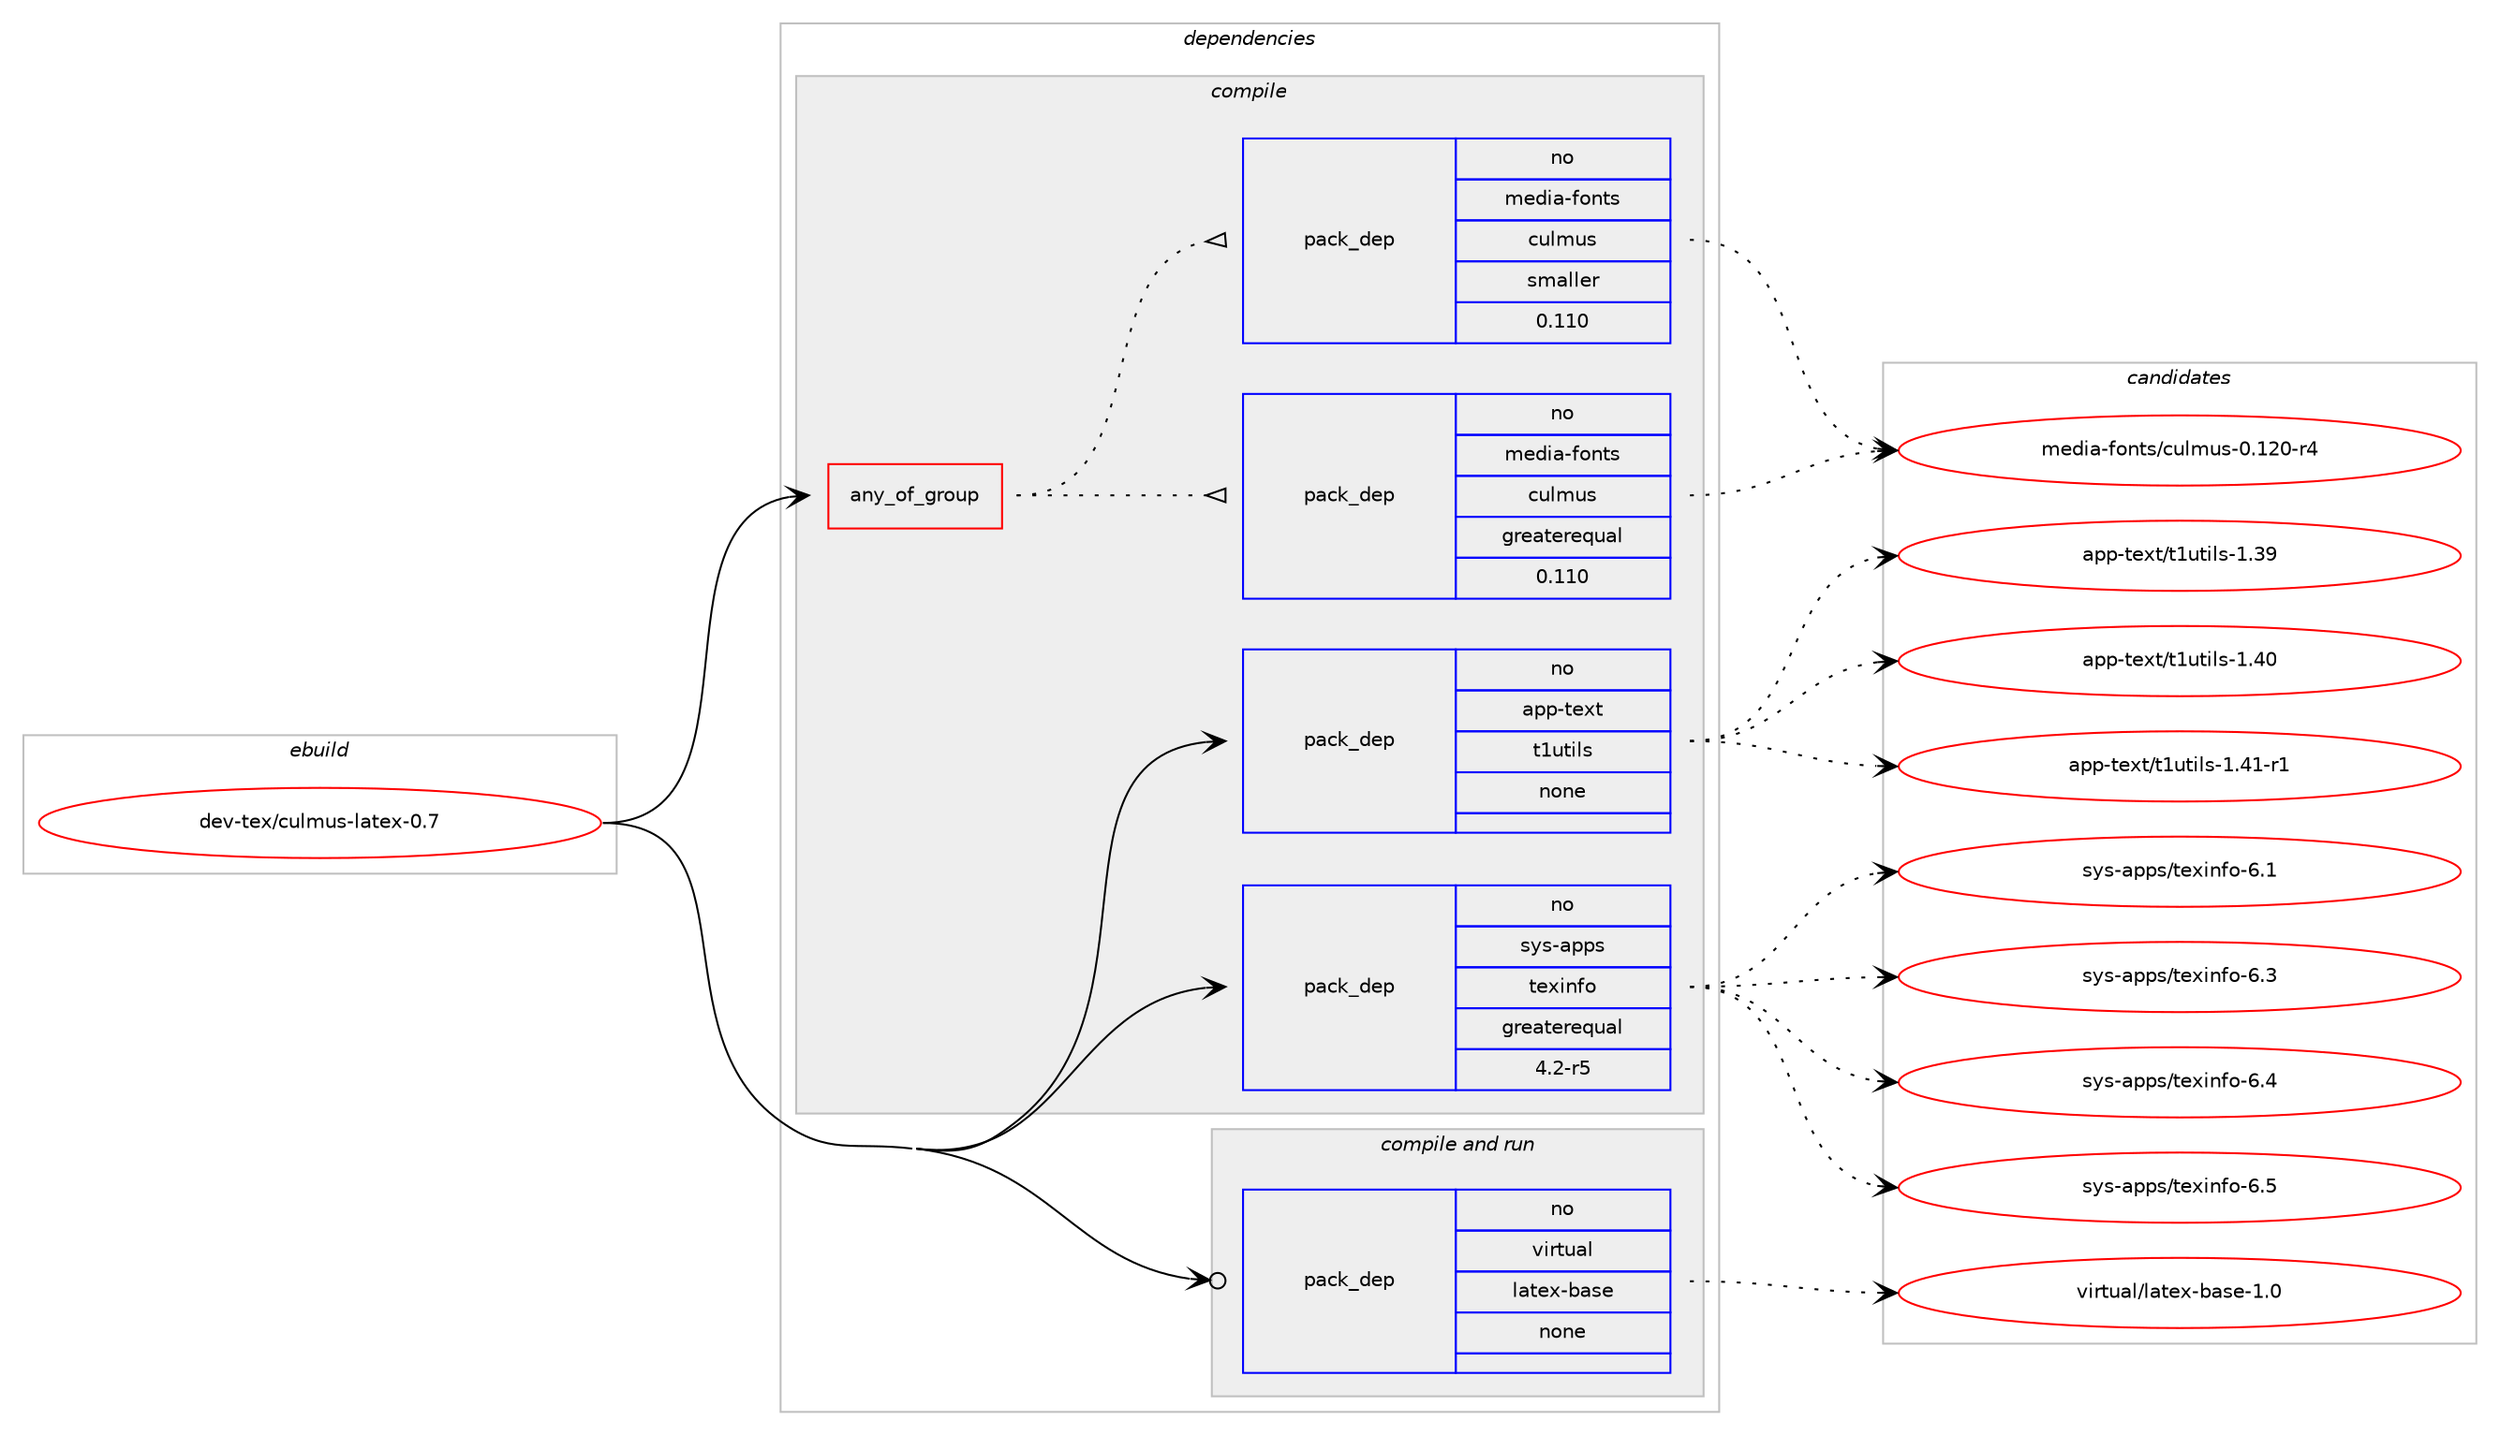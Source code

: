 digraph prolog {

# *************
# Graph options
# *************

newrank=true;
concentrate=true;
compound=true;
graph [rankdir=LR,fontname=Helvetica,fontsize=10,ranksep=1.5];#, ranksep=2.5, nodesep=0.2];
edge  [arrowhead=vee];
node  [fontname=Helvetica,fontsize=10];

# **********
# The ebuild
# **********

subgraph cluster_leftcol {
color=gray;
rank=same;
label=<<i>ebuild</i>>;
id [label="dev-tex/culmus-latex-0.7", color=red, width=4, href="../dev-tex/culmus-latex-0.7.svg"];
}

# ****************
# The dependencies
# ****************

subgraph cluster_midcol {
color=gray;
label=<<i>dependencies</i>>;
subgraph cluster_compile {
fillcolor="#eeeeee";
style=filled;
label=<<i>compile</i>>;
subgraph any4119 {
dependency279682 [label=<<TABLE BORDER="0" CELLBORDER="1" CELLSPACING="0" CELLPADDING="4"><TR><TD CELLPADDING="10">any_of_group</TD></TR></TABLE>>, shape=none, color=red];subgraph pack198377 {
dependency279683 [label=<<TABLE BORDER="0" CELLBORDER="1" CELLSPACING="0" CELLPADDING="4" WIDTH="220"><TR><TD ROWSPAN="6" CELLPADDING="30">pack_dep</TD></TR><TR><TD WIDTH="110">no</TD></TR><TR><TD>media-fonts</TD></TR><TR><TD>culmus</TD></TR><TR><TD>greaterequal</TD></TR><TR><TD>0.110</TD></TR></TABLE>>, shape=none, color=blue];
}
dependency279682:e -> dependency279683:w [weight=20,style="dotted",arrowhead="oinv"];
subgraph pack198378 {
dependency279684 [label=<<TABLE BORDER="0" CELLBORDER="1" CELLSPACING="0" CELLPADDING="4" WIDTH="220"><TR><TD ROWSPAN="6" CELLPADDING="30">pack_dep</TD></TR><TR><TD WIDTH="110">no</TD></TR><TR><TD>media-fonts</TD></TR><TR><TD>culmus</TD></TR><TR><TD>smaller</TD></TR><TR><TD>0.110</TD></TR></TABLE>>, shape=none, color=blue];
}
dependency279682:e -> dependency279684:w [weight=20,style="dotted",arrowhead="oinv"];
}
id:e -> dependency279682:w [weight=20,style="solid",arrowhead="vee"];
subgraph pack198379 {
dependency279685 [label=<<TABLE BORDER="0" CELLBORDER="1" CELLSPACING="0" CELLPADDING="4" WIDTH="220"><TR><TD ROWSPAN="6" CELLPADDING="30">pack_dep</TD></TR><TR><TD WIDTH="110">no</TD></TR><TR><TD>app-text</TD></TR><TR><TD>t1utils</TD></TR><TR><TD>none</TD></TR><TR><TD></TD></TR></TABLE>>, shape=none, color=blue];
}
id:e -> dependency279685:w [weight=20,style="solid",arrowhead="vee"];
subgraph pack198380 {
dependency279686 [label=<<TABLE BORDER="0" CELLBORDER="1" CELLSPACING="0" CELLPADDING="4" WIDTH="220"><TR><TD ROWSPAN="6" CELLPADDING="30">pack_dep</TD></TR><TR><TD WIDTH="110">no</TD></TR><TR><TD>sys-apps</TD></TR><TR><TD>texinfo</TD></TR><TR><TD>greaterequal</TD></TR><TR><TD>4.2-r5</TD></TR></TABLE>>, shape=none, color=blue];
}
id:e -> dependency279686:w [weight=20,style="solid",arrowhead="vee"];
}
subgraph cluster_compileandrun {
fillcolor="#eeeeee";
style=filled;
label=<<i>compile and run</i>>;
subgraph pack198381 {
dependency279687 [label=<<TABLE BORDER="0" CELLBORDER="1" CELLSPACING="0" CELLPADDING="4" WIDTH="220"><TR><TD ROWSPAN="6" CELLPADDING="30">pack_dep</TD></TR><TR><TD WIDTH="110">no</TD></TR><TR><TD>virtual</TD></TR><TR><TD>latex-base</TD></TR><TR><TD>none</TD></TR><TR><TD></TD></TR></TABLE>>, shape=none, color=blue];
}
id:e -> dependency279687:w [weight=20,style="solid",arrowhead="odotvee"];
}
subgraph cluster_run {
fillcolor="#eeeeee";
style=filled;
label=<<i>run</i>>;
}
}

# **************
# The candidates
# **************

subgraph cluster_choices {
rank=same;
color=gray;
label=<<i>candidates</i>>;

subgraph choice198377 {
color=black;
nodesep=1;
choice109101100105974510211111011611547991171081091171154548464950484511452 [label="media-fonts/culmus-0.120-r4", color=red, width=4,href="../media-fonts/culmus-0.120-r4.svg"];
dependency279683:e -> choice109101100105974510211111011611547991171081091171154548464950484511452:w [style=dotted,weight="100"];
}
subgraph choice198378 {
color=black;
nodesep=1;
choice109101100105974510211111011611547991171081091171154548464950484511452 [label="media-fonts/culmus-0.120-r4", color=red, width=4,href="../media-fonts/culmus-0.120-r4.svg"];
dependency279684:e -> choice109101100105974510211111011611547991171081091171154548464950484511452:w [style=dotted,weight="100"];
}
subgraph choice198379 {
color=black;
nodesep=1;
choice971121124511610112011647116491171161051081154549465157 [label="app-text/t1utils-1.39", color=red, width=4,href="../app-text/t1utils-1.39.svg"];
choice971121124511610112011647116491171161051081154549465248 [label="app-text/t1utils-1.40", color=red, width=4,href="../app-text/t1utils-1.40.svg"];
choice9711211245116101120116471164911711610510811545494652494511449 [label="app-text/t1utils-1.41-r1", color=red, width=4,href="../app-text/t1utils-1.41-r1.svg"];
dependency279685:e -> choice971121124511610112011647116491171161051081154549465157:w [style=dotted,weight="100"];
dependency279685:e -> choice971121124511610112011647116491171161051081154549465248:w [style=dotted,weight="100"];
dependency279685:e -> choice9711211245116101120116471164911711610510811545494652494511449:w [style=dotted,weight="100"];
}
subgraph choice198380 {
color=black;
nodesep=1;
choice11512111545971121121154711610112010511010211145544649 [label="sys-apps/texinfo-6.1", color=red, width=4,href="../sys-apps/texinfo-6.1.svg"];
choice11512111545971121121154711610112010511010211145544651 [label="sys-apps/texinfo-6.3", color=red, width=4,href="../sys-apps/texinfo-6.3.svg"];
choice11512111545971121121154711610112010511010211145544652 [label="sys-apps/texinfo-6.4", color=red, width=4,href="../sys-apps/texinfo-6.4.svg"];
choice11512111545971121121154711610112010511010211145544653 [label="sys-apps/texinfo-6.5", color=red, width=4,href="../sys-apps/texinfo-6.5.svg"];
dependency279686:e -> choice11512111545971121121154711610112010511010211145544649:w [style=dotted,weight="100"];
dependency279686:e -> choice11512111545971121121154711610112010511010211145544651:w [style=dotted,weight="100"];
dependency279686:e -> choice11512111545971121121154711610112010511010211145544652:w [style=dotted,weight="100"];
dependency279686:e -> choice11512111545971121121154711610112010511010211145544653:w [style=dotted,weight="100"];
}
subgraph choice198381 {
color=black;
nodesep=1;
choice11810511411611797108471089711610112045989711510145494648 [label="virtual/latex-base-1.0", color=red, width=4,href="../virtual/latex-base-1.0.svg"];
dependency279687:e -> choice11810511411611797108471089711610112045989711510145494648:w [style=dotted,weight="100"];
}
}

}
